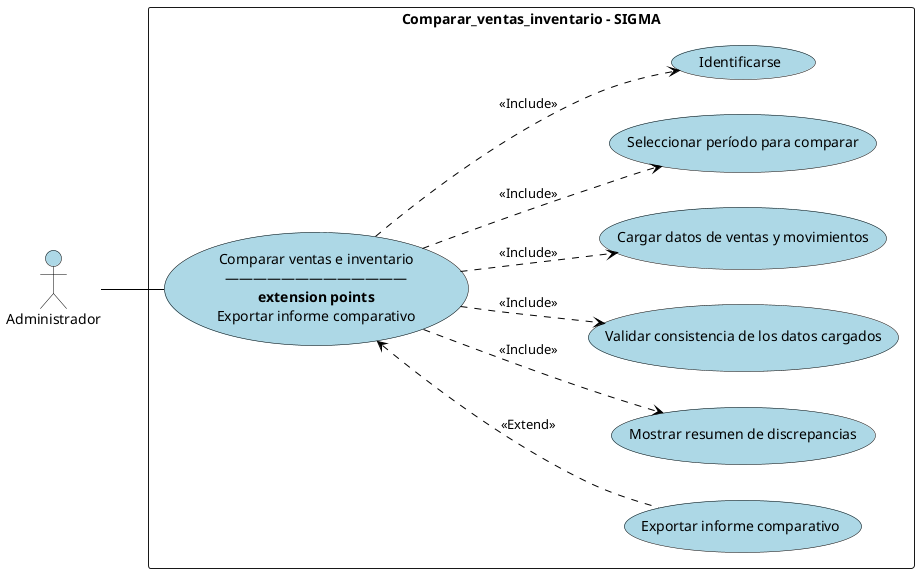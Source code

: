 @startuml CompararVentasInventario
left to right direction
skinparam backgroundColor White
skinparam usecase {
    BackgroundColor #ADD8E6
    BorderColor Black
    ArrowColor Black
}

actor Administrador

skinparam actor {
    BackgroundColor #ADD8E6
    BorderColor Black
    FontColor Black
}

rectangle "Comparar_ventas_inventario - SIGMA" {
    usecase "Comparar ventas e inventario\n―――――――――――――\n<b>extension points</b>\nExportar informe comparativo" as CU
    usecase "Exportar informe comparativo" as GR
    usecase "Mostrar resumen de discrepancias" as MR
    usecase "Validar consistencia de los datos cargados" as VC
    usecase "Cargar datos de ventas y movimientos" as CD
    usecase "Seleccionar período para comparar" as SP
    usecase "Identificarse" as ID
}

Administrador -- CU

CU ..> (ID) : <<Include>>
CU ..> (SP) : <<Include>>
CU ..> (CD) : <<Include>>
CU ..> (VC) : <<Include>>
CU ..> (MR) : <<Include>>
CU <.. (GR) : <<Extend>>

@enduml
